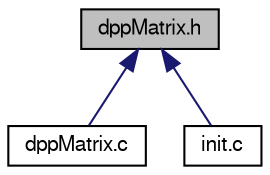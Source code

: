 digraph G
{
  edge [fontname="FreeSans",fontsize=10,labelfontname="FreeSans",labelfontsize=10];
  node [fontname="FreeSans",fontsize=10,shape=record];
  Node1 [label="dppMatrix.h",height=0.2,width=0.4,color="black", fillcolor="grey75", style="filled" fontcolor="black"];
  Node1 -> Node2 [dir=back,color="midnightblue",fontsize=10,style="solid",fontname="FreeSans"];
  Node2 [label="dppMatrix.c",height=0.2,width=0.4,color="black", fillcolor="white", style="filled",URL="$dppMatrix_8c.html"];
  Node1 -> Node3 [dir=back,color="midnightblue",fontsize=10,style="solid",fontname="FreeSans"];
  Node3 [label="init.c",height=0.2,width=0.4,color="black", fillcolor="white", style="filled",URL="$init_8c.html"];
}
